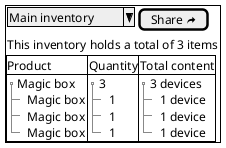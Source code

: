 @startsalt
{+ { ^Main inventory^ | [Share <&share>]}

  {This inventory holds a total of 3 items}
  {#
     Product   | Quantity | Total content
     {T
       + Magic box
       ++Magic box
       ++Magic box
       ++Magic box
       } |   {T
         +3
         ++1
         ++1
         ++1}      | {T
           +3 devices
           ++ 1 device
           ++ 1 device
           ++ 1 device
         }

  }

}
@endsalt

@startsalt
{^"Shoping Cart"
  {[<&tags> Start scanner]}
  {#
     Product   | Quantity | Unit Price | Total Price
     {T
       + Awesome Product Pack
       ++Awesome Item
       ++Awesome Item
       } |   {T
         +2
         ++1
         ++1}      | {T
           +500 gr
           ++ 250 gr
           ++ 250 gr
         } | {T
           + ($99.99)
           ++ $49.99
           ++ $49.99
         }
    Total|.|.|$99.99
    Payment|.|.| {[Checkout] | / | <&check> Payed}
  }
}
@endsalt
